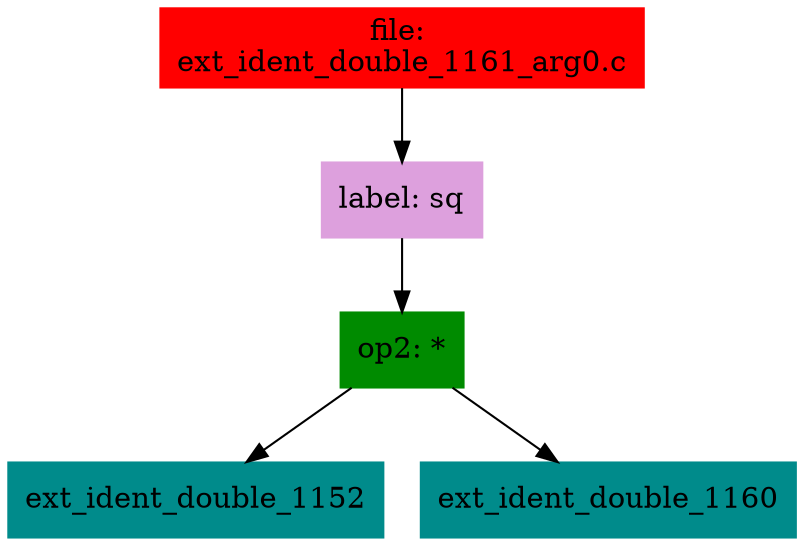 digraph G {
node [shape=box]

0 [label="file: 
ext_ident_double_1161_arg0.c",color=red, style=filled]
1 [label="label: sq",color=plum, style=filled]
0 -> 1
2 [label="op2: *",color=green4, style=filled]
1 -> 2
3 [label="ext_ident_double_1152",color=cyan4, style=filled]
2 -> 3
293 [label="ext_ident_double_1160",color=cyan4, style=filled]
2 -> 293


}

